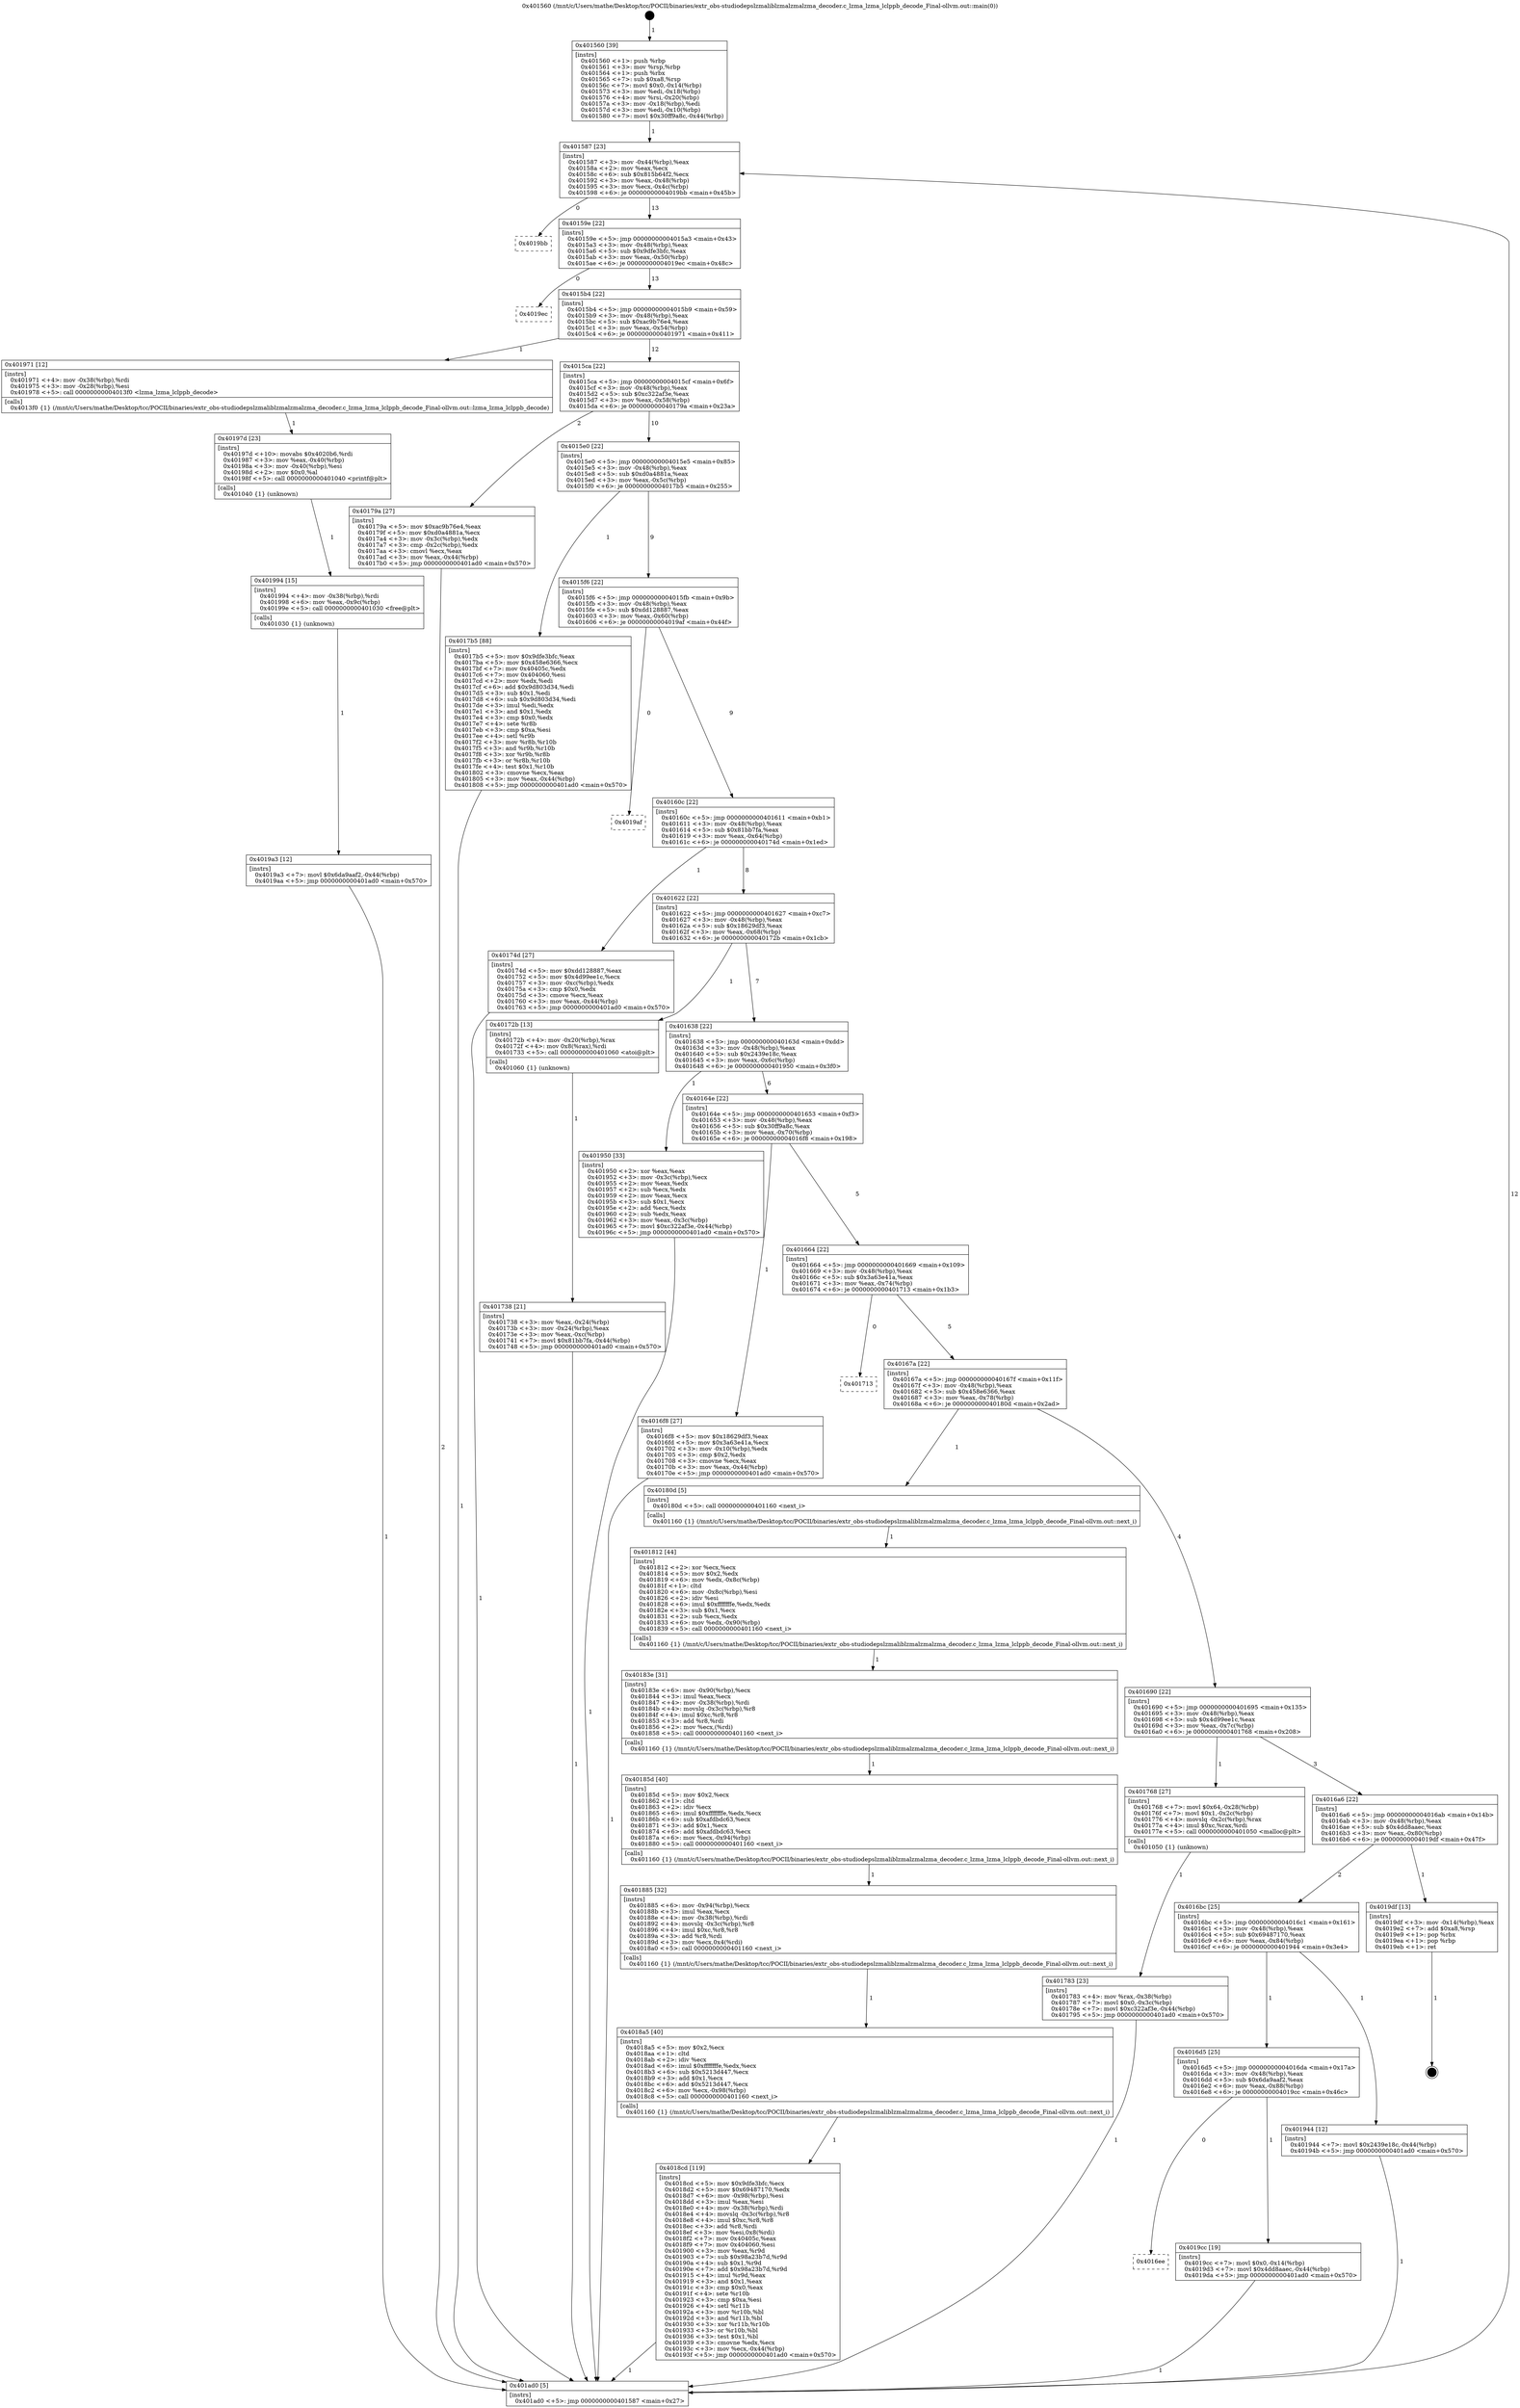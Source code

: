 digraph "0x401560" {
  label = "0x401560 (/mnt/c/Users/mathe/Desktop/tcc/POCII/binaries/extr_obs-studiodepslzmaliblzmalzmalzma_decoder.c_lzma_lzma_lclppb_decode_Final-ollvm.out::main(0))"
  labelloc = "t"
  node[shape=record]

  Entry [label="",width=0.3,height=0.3,shape=circle,fillcolor=black,style=filled]
  "0x401587" [label="{
     0x401587 [23]\l
     | [instrs]\l
     &nbsp;&nbsp;0x401587 \<+3\>: mov -0x44(%rbp),%eax\l
     &nbsp;&nbsp;0x40158a \<+2\>: mov %eax,%ecx\l
     &nbsp;&nbsp;0x40158c \<+6\>: sub $0x815b64f2,%ecx\l
     &nbsp;&nbsp;0x401592 \<+3\>: mov %eax,-0x48(%rbp)\l
     &nbsp;&nbsp;0x401595 \<+3\>: mov %ecx,-0x4c(%rbp)\l
     &nbsp;&nbsp;0x401598 \<+6\>: je 00000000004019bb \<main+0x45b\>\l
  }"]
  "0x4019bb" [label="{
     0x4019bb\l
  }", style=dashed]
  "0x40159e" [label="{
     0x40159e [22]\l
     | [instrs]\l
     &nbsp;&nbsp;0x40159e \<+5\>: jmp 00000000004015a3 \<main+0x43\>\l
     &nbsp;&nbsp;0x4015a3 \<+3\>: mov -0x48(%rbp),%eax\l
     &nbsp;&nbsp;0x4015a6 \<+5\>: sub $0x9dfe3bfc,%eax\l
     &nbsp;&nbsp;0x4015ab \<+3\>: mov %eax,-0x50(%rbp)\l
     &nbsp;&nbsp;0x4015ae \<+6\>: je 00000000004019ec \<main+0x48c\>\l
  }"]
  Exit [label="",width=0.3,height=0.3,shape=circle,fillcolor=black,style=filled,peripheries=2]
  "0x4019ec" [label="{
     0x4019ec\l
  }", style=dashed]
  "0x4015b4" [label="{
     0x4015b4 [22]\l
     | [instrs]\l
     &nbsp;&nbsp;0x4015b4 \<+5\>: jmp 00000000004015b9 \<main+0x59\>\l
     &nbsp;&nbsp;0x4015b9 \<+3\>: mov -0x48(%rbp),%eax\l
     &nbsp;&nbsp;0x4015bc \<+5\>: sub $0xac9b76e4,%eax\l
     &nbsp;&nbsp;0x4015c1 \<+3\>: mov %eax,-0x54(%rbp)\l
     &nbsp;&nbsp;0x4015c4 \<+6\>: je 0000000000401971 \<main+0x411\>\l
  }"]
  "0x4016ee" [label="{
     0x4016ee\l
  }", style=dashed]
  "0x401971" [label="{
     0x401971 [12]\l
     | [instrs]\l
     &nbsp;&nbsp;0x401971 \<+4\>: mov -0x38(%rbp),%rdi\l
     &nbsp;&nbsp;0x401975 \<+3\>: mov -0x28(%rbp),%esi\l
     &nbsp;&nbsp;0x401978 \<+5\>: call 00000000004013f0 \<lzma_lzma_lclppb_decode\>\l
     | [calls]\l
     &nbsp;&nbsp;0x4013f0 \{1\} (/mnt/c/Users/mathe/Desktop/tcc/POCII/binaries/extr_obs-studiodepslzmaliblzmalzmalzma_decoder.c_lzma_lzma_lclppb_decode_Final-ollvm.out::lzma_lzma_lclppb_decode)\l
  }"]
  "0x4015ca" [label="{
     0x4015ca [22]\l
     | [instrs]\l
     &nbsp;&nbsp;0x4015ca \<+5\>: jmp 00000000004015cf \<main+0x6f\>\l
     &nbsp;&nbsp;0x4015cf \<+3\>: mov -0x48(%rbp),%eax\l
     &nbsp;&nbsp;0x4015d2 \<+5\>: sub $0xc322af3e,%eax\l
     &nbsp;&nbsp;0x4015d7 \<+3\>: mov %eax,-0x58(%rbp)\l
     &nbsp;&nbsp;0x4015da \<+6\>: je 000000000040179a \<main+0x23a\>\l
  }"]
  "0x4019cc" [label="{
     0x4019cc [19]\l
     | [instrs]\l
     &nbsp;&nbsp;0x4019cc \<+7\>: movl $0x0,-0x14(%rbp)\l
     &nbsp;&nbsp;0x4019d3 \<+7\>: movl $0x4dd8aaec,-0x44(%rbp)\l
     &nbsp;&nbsp;0x4019da \<+5\>: jmp 0000000000401ad0 \<main+0x570\>\l
  }"]
  "0x40179a" [label="{
     0x40179a [27]\l
     | [instrs]\l
     &nbsp;&nbsp;0x40179a \<+5\>: mov $0xac9b76e4,%eax\l
     &nbsp;&nbsp;0x40179f \<+5\>: mov $0xd0a4881a,%ecx\l
     &nbsp;&nbsp;0x4017a4 \<+3\>: mov -0x3c(%rbp),%edx\l
     &nbsp;&nbsp;0x4017a7 \<+3\>: cmp -0x2c(%rbp),%edx\l
     &nbsp;&nbsp;0x4017aa \<+3\>: cmovl %ecx,%eax\l
     &nbsp;&nbsp;0x4017ad \<+3\>: mov %eax,-0x44(%rbp)\l
     &nbsp;&nbsp;0x4017b0 \<+5\>: jmp 0000000000401ad0 \<main+0x570\>\l
  }"]
  "0x4015e0" [label="{
     0x4015e0 [22]\l
     | [instrs]\l
     &nbsp;&nbsp;0x4015e0 \<+5\>: jmp 00000000004015e5 \<main+0x85\>\l
     &nbsp;&nbsp;0x4015e5 \<+3\>: mov -0x48(%rbp),%eax\l
     &nbsp;&nbsp;0x4015e8 \<+5\>: sub $0xd0a4881a,%eax\l
     &nbsp;&nbsp;0x4015ed \<+3\>: mov %eax,-0x5c(%rbp)\l
     &nbsp;&nbsp;0x4015f0 \<+6\>: je 00000000004017b5 \<main+0x255\>\l
  }"]
  "0x4019a3" [label="{
     0x4019a3 [12]\l
     | [instrs]\l
     &nbsp;&nbsp;0x4019a3 \<+7\>: movl $0x6da9aaf2,-0x44(%rbp)\l
     &nbsp;&nbsp;0x4019aa \<+5\>: jmp 0000000000401ad0 \<main+0x570\>\l
  }"]
  "0x4017b5" [label="{
     0x4017b5 [88]\l
     | [instrs]\l
     &nbsp;&nbsp;0x4017b5 \<+5\>: mov $0x9dfe3bfc,%eax\l
     &nbsp;&nbsp;0x4017ba \<+5\>: mov $0x458e6366,%ecx\l
     &nbsp;&nbsp;0x4017bf \<+7\>: mov 0x40405c,%edx\l
     &nbsp;&nbsp;0x4017c6 \<+7\>: mov 0x404060,%esi\l
     &nbsp;&nbsp;0x4017cd \<+2\>: mov %edx,%edi\l
     &nbsp;&nbsp;0x4017cf \<+6\>: add $0x9d803d34,%edi\l
     &nbsp;&nbsp;0x4017d5 \<+3\>: sub $0x1,%edi\l
     &nbsp;&nbsp;0x4017d8 \<+6\>: sub $0x9d803d34,%edi\l
     &nbsp;&nbsp;0x4017de \<+3\>: imul %edi,%edx\l
     &nbsp;&nbsp;0x4017e1 \<+3\>: and $0x1,%edx\l
     &nbsp;&nbsp;0x4017e4 \<+3\>: cmp $0x0,%edx\l
     &nbsp;&nbsp;0x4017e7 \<+4\>: sete %r8b\l
     &nbsp;&nbsp;0x4017eb \<+3\>: cmp $0xa,%esi\l
     &nbsp;&nbsp;0x4017ee \<+4\>: setl %r9b\l
     &nbsp;&nbsp;0x4017f2 \<+3\>: mov %r8b,%r10b\l
     &nbsp;&nbsp;0x4017f5 \<+3\>: and %r9b,%r10b\l
     &nbsp;&nbsp;0x4017f8 \<+3\>: xor %r9b,%r8b\l
     &nbsp;&nbsp;0x4017fb \<+3\>: or %r8b,%r10b\l
     &nbsp;&nbsp;0x4017fe \<+4\>: test $0x1,%r10b\l
     &nbsp;&nbsp;0x401802 \<+3\>: cmovne %ecx,%eax\l
     &nbsp;&nbsp;0x401805 \<+3\>: mov %eax,-0x44(%rbp)\l
     &nbsp;&nbsp;0x401808 \<+5\>: jmp 0000000000401ad0 \<main+0x570\>\l
  }"]
  "0x4015f6" [label="{
     0x4015f6 [22]\l
     | [instrs]\l
     &nbsp;&nbsp;0x4015f6 \<+5\>: jmp 00000000004015fb \<main+0x9b\>\l
     &nbsp;&nbsp;0x4015fb \<+3\>: mov -0x48(%rbp),%eax\l
     &nbsp;&nbsp;0x4015fe \<+5\>: sub $0xdd128887,%eax\l
     &nbsp;&nbsp;0x401603 \<+3\>: mov %eax,-0x60(%rbp)\l
     &nbsp;&nbsp;0x401606 \<+6\>: je 00000000004019af \<main+0x44f\>\l
  }"]
  "0x401994" [label="{
     0x401994 [15]\l
     | [instrs]\l
     &nbsp;&nbsp;0x401994 \<+4\>: mov -0x38(%rbp),%rdi\l
     &nbsp;&nbsp;0x401998 \<+6\>: mov %eax,-0x9c(%rbp)\l
     &nbsp;&nbsp;0x40199e \<+5\>: call 0000000000401030 \<free@plt\>\l
     | [calls]\l
     &nbsp;&nbsp;0x401030 \{1\} (unknown)\l
  }"]
  "0x4019af" [label="{
     0x4019af\l
  }", style=dashed]
  "0x40160c" [label="{
     0x40160c [22]\l
     | [instrs]\l
     &nbsp;&nbsp;0x40160c \<+5\>: jmp 0000000000401611 \<main+0xb1\>\l
     &nbsp;&nbsp;0x401611 \<+3\>: mov -0x48(%rbp),%eax\l
     &nbsp;&nbsp;0x401614 \<+5\>: sub $0x81bb7fa,%eax\l
     &nbsp;&nbsp;0x401619 \<+3\>: mov %eax,-0x64(%rbp)\l
     &nbsp;&nbsp;0x40161c \<+6\>: je 000000000040174d \<main+0x1ed\>\l
  }"]
  "0x40197d" [label="{
     0x40197d [23]\l
     | [instrs]\l
     &nbsp;&nbsp;0x40197d \<+10\>: movabs $0x4020b6,%rdi\l
     &nbsp;&nbsp;0x401987 \<+3\>: mov %eax,-0x40(%rbp)\l
     &nbsp;&nbsp;0x40198a \<+3\>: mov -0x40(%rbp),%esi\l
     &nbsp;&nbsp;0x40198d \<+2\>: mov $0x0,%al\l
     &nbsp;&nbsp;0x40198f \<+5\>: call 0000000000401040 \<printf@plt\>\l
     | [calls]\l
     &nbsp;&nbsp;0x401040 \{1\} (unknown)\l
  }"]
  "0x40174d" [label="{
     0x40174d [27]\l
     | [instrs]\l
     &nbsp;&nbsp;0x40174d \<+5\>: mov $0xdd128887,%eax\l
     &nbsp;&nbsp;0x401752 \<+5\>: mov $0x4d99ee1c,%ecx\l
     &nbsp;&nbsp;0x401757 \<+3\>: mov -0xc(%rbp),%edx\l
     &nbsp;&nbsp;0x40175a \<+3\>: cmp $0x0,%edx\l
     &nbsp;&nbsp;0x40175d \<+3\>: cmove %ecx,%eax\l
     &nbsp;&nbsp;0x401760 \<+3\>: mov %eax,-0x44(%rbp)\l
     &nbsp;&nbsp;0x401763 \<+5\>: jmp 0000000000401ad0 \<main+0x570\>\l
  }"]
  "0x401622" [label="{
     0x401622 [22]\l
     | [instrs]\l
     &nbsp;&nbsp;0x401622 \<+5\>: jmp 0000000000401627 \<main+0xc7\>\l
     &nbsp;&nbsp;0x401627 \<+3\>: mov -0x48(%rbp),%eax\l
     &nbsp;&nbsp;0x40162a \<+5\>: sub $0x18629df3,%eax\l
     &nbsp;&nbsp;0x40162f \<+3\>: mov %eax,-0x68(%rbp)\l
     &nbsp;&nbsp;0x401632 \<+6\>: je 000000000040172b \<main+0x1cb\>\l
  }"]
  "0x4016d5" [label="{
     0x4016d5 [25]\l
     | [instrs]\l
     &nbsp;&nbsp;0x4016d5 \<+5\>: jmp 00000000004016da \<main+0x17a\>\l
     &nbsp;&nbsp;0x4016da \<+3\>: mov -0x48(%rbp),%eax\l
     &nbsp;&nbsp;0x4016dd \<+5\>: sub $0x6da9aaf2,%eax\l
     &nbsp;&nbsp;0x4016e2 \<+6\>: mov %eax,-0x88(%rbp)\l
     &nbsp;&nbsp;0x4016e8 \<+6\>: je 00000000004019cc \<main+0x46c\>\l
  }"]
  "0x40172b" [label="{
     0x40172b [13]\l
     | [instrs]\l
     &nbsp;&nbsp;0x40172b \<+4\>: mov -0x20(%rbp),%rax\l
     &nbsp;&nbsp;0x40172f \<+4\>: mov 0x8(%rax),%rdi\l
     &nbsp;&nbsp;0x401733 \<+5\>: call 0000000000401060 \<atoi@plt\>\l
     | [calls]\l
     &nbsp;&nbsp;0x401060 \{1\} (unknown)\l
  }"]
  "0x401638" [label="{
     0x401638 [22]\l
     | [instrs]\l
     &nbsp;&nbsp;0x401638 \<+5\>: jmp 000000000040163d \<main+0xdd\>\l
     &nbsp;&nbsp;0x40163d \<+3\>: mov -0x48(%rbp),%eax\l
     &nbsp;&nbsp;0x401640 \<+5\>: sub $0x2439e18c,%eax\l
     &nbsp;&nbsp;0x401645 \<+3\>: mov %eax,-0x6c(%rbp)\l
     &nbsp;&nbsp;0x401648 \<+6\>: je 0000000000401950 \<main+0x3f0\>\l
  }"]
  "0x401944" [label="{
     0x401944 [12]\l
     | [instrs]\l
     &nbsp;&nbsp;0x401944 \<+7\>: movl $0x2439e18c,-0x44(%rbp)\l
     &nbsp;&nbsp;0x40194b \<+5\>: jmp 0000000000401ad0 \<main+0x570\>\l
  }"]
  "0x401950" [label="{
     0x401950 [33]\l
     | [instrs]\l
     &nbsp;&nbsp;0x401950 \<+2\>: xor %eax,%eax\l
     &nbsp;&nbsp;0x401952 \<+3\>: mov -0x3c(%rbp),%ecx\l
     &nbsp;&nbsp;0x401955 \<+2\>: mov %eax,%edx\l
     &nbsp;&nbsp;0x401957 \<+2\>: sub %ecx,%edx\l
     &nbsp;&nbsp;0x401959 \<+2\>: mov %eax,%ecx\l
     &nbsp;&nbsp;0x40195b \<+3\>: sub $0x1,%ecx\l
     &nbsp;&nbsp;0x40195e \<+2\>: add %ecx,%edx\l
     &nbsp;&nbsp;0x401960 \<+2\>: sub %edx,%eax\l
     &nbsp;&nbsp;0x401962 \<+3\>: mov %eax,-0x3c(%rbp)\l
     &nbsp;&nbsp;0x401965 \<+7\>: movl $0xc322af3e,-0x44(%rbp)\l
     &nbsp;&nbsp;0x40196c \<+5\>: jmp 0000000000401ad0 \<main+0x570\>\l
  }"]
  "0x40164e" [label="{
     0x40164e [22]\l
     | [instrs]\l
     &nbsp;&nbsp;0x40164e \<+5\>: jmp 0000000000401653 \<main+0xf3\>\l
     &nbsp;&nbsp;0x401653 \<+3\>: mov -0x48(%rbp),%eax\l
     &nbsp;&nbsp;0x401656 \<+5\>: sub $0x30ff9a8c,%eax\l
     &nbsp;&nbsp;0x40165b \<+3\>: mov %eax,-0x70(%rbp)\l
     &nbsp;&nbsp;0x40165e \<+6\>: je 00000000004016f8 \<main+0x198\>\l
  }"]
  "0x4016bc" [label="{
     0x4016bc [25]\l
     | [instrs]\l
     &nbsp;&nbsp;0x4016bc \<+5\>: jmp 00000000004016c1 \<main+0x161\>\l
     &nbsp;&nbsp;0x4016c1 \<+3\>: mov -0x48(%rbp),%eax\l
     &nbsp;&nbsp;0x4016c4 \<+5\>: sub $0x69487170,%eax\l
     &nbsp;&nbsp;0x4016c9 \<+6\>: mov %eax,-0x84(%rbp)\l
     &nbsp;&nbsp;0x4016cf \<+6\>: je 0000000000401944 \<main+0x3e4\>\l
  }"]
  "0x4016f8" [label="{
     0x4016f8 [27]\l
     | [instrs]\l
     &nbsp;&nbsp;0x4016f8 \<+5\>: mov $0x18629df3,%eax\l
     &nbsp;&nbsp;0x4016fd \<+5\>: mov $0x3a63e41a,%ecx\l
     &nbsp;&nbsp;0x401702 \<+3\>: mov -0x10(%rbp),%edx\l
     &nbsp;&nbsp;0x401705 \<+3\>: cmp $0x2,%edx\l
     &nbsp;&nbsp;0x401708 \<+3\>: cmovne %ecx,%eax\l
     &nbsp;&nbsp;0x40170b \<+3\>: mov %eax,-0x44(%rbp)\l
     &nbsp;&nbsp;0x40170e \<+5\>: jmp 0000000000401ad0 \<main+0x570\>\l
  }"]
  "0x401664" [label="{
     0x401664 [22]\l
     | [instrs]\l
     &nbsp;&nbsp;0x401664 \<+5\>: jmp 0000000000401669 \<main+0x109\>\l
     &nbsp;&nbsp;0x401669 \<+3\>: mov -0x48(%rbp),%eax\l
     &nbsp;&nbsp;0x40166c \<+5\>: sub $0x3a63e41a,%eax\l
     &nbsp;&nbsp;0x401671 \<+3\>: mov %eax,-0x74(%rbp)\l
     &nbsp;&nbsp;0x401674 \<+6\>: je 0000000000401713 \<main+0x1b3\>\l
  }"]
  "0x401ad0" [label="{
     0x401ad0 [5]\l
     | [instrs]\l
     &nbsp;&nbsp;0x401ad0 \<+5\>: jmp 0000000000401587 \<main+0x27\>\l
  }"]
  "0x401560" [label="{
     0x401560 [39]\l
     | [instrs]\l
     &nbsp;&nbsp;0x401560 \<+1\>: push %rbp\l
     &nbsp;&nbsp;0x401561 \<+3\>: mov %rsp,%rbp\l
     &nbsp;&nbsp;0x401564 \<+1\>: push %rbx\l
     &nbsp;&nbsp;0x401565 \<+7\>: sub $0xa8,%rsp\l
     &nbsp;&nbsp;0x40156c \<+7\>: movl $0x0,-0x14(%rbp)\l
     &nbsp;&nbsp;0x401573 \<+3\>: mov %edi,-0x18(%rbp)\l
     &nbsp;&nbsp;0x401576 \<+4\>: mov %rsi,-0x20(%rbp)\l
     &nbsp;&nbsp;0x40157a \<+3\>: mov -0x18(%rbp),%edi\l
     &nbsp;&nbsp;0x40157d \<+3\>: mov %edi,-0x10(%rbp)\l
     &nbsp;&nbsp;0x401580 \<+7\>: movl $0x30ff9a8c,-0x44(%rbp)\l
  }"]
  "0x401738" [label="{
     0x401738 [21]\l
     | [instrs]\l
     &nbsp;&nbsp;0x401738 \<+3\>: mov %eax,-0x24(%rbp)\l
     &nbsp;&nbsp;0x40173b \<+3\>: mov -0x24(%rbp),%eax\l
     &nbsp;&nbsp;0x40173e \<+3\>: mov %eax,-0xc(%rbp)\l
     &nbsp;&nbsp;0x401741 \<+7\>: movl $0x81bb7fa,-0x44(%rbp)\l
     &nbsp;&nbsp;0x401748 \<+5\>: jmp 0000000000401ad0 \<main+0x570\>\l
  }"]
  "0x4019df" [label="{
     0x4019df [13]\l
     | [instrs]\l
     &nbsp;&nbsp;0x4019df \<+3\>: mov -0x14(%rbp),%eax\l
     &nbsp;&nbsp;0x4019e2 \<+7\>: add $0xa8,%rsp\l
     &nbsp;&nbsp;0x4019e9 \<+1\>: pop %rbx\l
     &nbsp;&nbsp;0x4019ea \<+1\>: pop %rbp\l
     &nbsp;&nbsp;0x4019eb \<+1\>: ret\l
  }"]
  "0x401713" [label="{
     0x401713\l
  }", style=dashed]
  "0x40167a" [label="{
     0x40167a [22]\l
     | [instrs]\l
     &nbsp;&nbsp;0x40167a \<+5\>: jmp 000000000040167f \<main+0x11f\>\l
     &nbsp;&nbsp;0x40167f \<+3\>: mov -0x48(%rbp),%eax\l
     &nbsp;&nbsp;0x401682 \<+5\>: sub $0x458e6366,%eax\l
     &nbsp;&nbsp;0x401687 \<+3\>: mov %eax,-0x78(%rbp)\l
     &nbsp;&nbsp;0x40168a \<+6\>: je 000000000040180d \<main+0x2ad\>\l
  }"]
  "0x4018cd" [label="{
     0x4018cd [119]\l
     | [instrs]\l
     &nbsp;&nbsp;0x4018cd \<+5\>: mov $0x9dfe3bfc,%ecx\l
     &nbsp;&nbsp;0x4018d2 \<+5\>: mov $0x69487170,%edx\l
     &nbsp;&nbsp;0x4018d7 \<+6\>: mov -0x98(%rbp),%esi\l
     &nbsp;&nbsp;0x4018dd \<+3\>: imul %eax,%esi\l
     &nbsp;&nbsp;0x4018e0 \<+4\>: mov -0x38(%rbp),%rdi\l
     &nbsp;&nbsp;0x4018e4 \<+4\>: movslq -0x3c(%rbp),%r8\l
     &nbsp;&nbsp;0x4018e8 \<+4\>: imul $0xc,%r8,%r8\l
     &nbsp;&nbsp;0x4018ec \<+3\>: add %r8,%rdi\l
     &nbsp;&nbsp;0x4018ef \<+3\>: mov %esi,0x8(%rdi)\l
     &nbsp;&nbsp;0x4018f2 \<+7\>: mov 0x40405c,%eax\l
     &nbsp;&nbsp;0x4018f9 \<+7\>: mov 0x404060,%esi\l
     &nbsp;&nbsp;0x401900 \<+3\>: mov %eax,%r9d\l
     &nbsp;&nbsp;0x401903 \<+7\>: sub $0x98a23b7d,%r9d\l
     &nbsp;&nbsp;0x40190a \<+4\>: sub $0x1,%r9d\l
     &nbsp;&nbsp;0x40190e \<+7\>: add $0x98a23b7d,%r9d\l
     &nbsp;&nbsp;0x401915 \<+4\>: imul %r9d,%eax\l
     &nbsp;&nbsp;0x401919 \<+3\>: and $0x1,%eax\l
     &nbsp;&nbsp;0x40191c \<+3\>: cmp $0x0,%eax\l
     &nbsp;&nbsp;0x40191f \<+4\>: sete %r10b\l
     &nbsp;&nbsp;0x401923 \<+3\>: cmp $0xa,%esi\l
     &nbsp;&nbsp;0x401926 \<+4\>: setl %r11b\l
     &nbsp;&nbsp;0x40192a \<+3\>: mov %r10b,%bl\l
     &nbsp;&nbsp;0x40192d \<+3\>: and %r11b,%bl\l
     &nbsp;&nbsp;0x401930 \<+3\>: xor %r11b,%r10b\l
     &nbsp;&nbsp;0x401933 \<+3\>: or %r10b,%bl\l
     &nbsp;&nbsp;0x401936 \<+3\>: test $0x1,%bl\l
     &nbsp;&nbsp;0x401939 \<+3\>: cmovne %edx,%ecx\l
     &nbsp;&nbsp;0x40193c \<+3\>: mov %ecx,-0x44(%rbp)\l
     &nbsp;&nbsp;0x40193f \<+5\>: jmp 0000000000401ad0 \<main+0x570\>\l
  }"]
  "0x40180d" [label="{
     0x40180d [5]\l
     | [instrs]\l
     &nbsp;&nbsp;0x40180d \<+5\>: call 0000000000401160 \<next_i\>\l
     | [calls]\l
     &nbsp;&nbsp;0x401160 \{1\} (/mnt/c/Users/mathe/Desktop/tcc/POCII/binaries/extr_obs-studiodepslzmaliblzmalzmalzma_decoder.c_lzma_lzma_lclppb_decode_Final-ollvm.out::next_i)\l
  }"]
  "0x401690" [label="{
     0x401690 [22]\l
     | [instrs]\l
     &nbsp;&nbsp;0x401690 \<+5\>: jmp 0000000000401695 \<main+0x135\>\l
     &nbsp;&nbsp;0x401695 \<+3\>: mov -0x48(%rbp),%eax\l
     &nbsp;&nbsp;0x401698 \<+5\>: sub $0x4d99ee1c,%eax\l
     &nbsp;&nbsp;0x40169d \<+3\>: mov %eax,-0x7c(%rbp)\l
     &nbsp;&nbsp;0x4016a0 \<+6\>: je 0000000000401768 \<main+0x208\>\l
  }"]
  "0x4018a5" [label="{
     0x4018a5 [40]\l
     | [instrs]\l
     &nbsp;&nbsp;0x4018a5 \<+5\>: mov $0x2,%ecx\l
     &nbsp;&nbsp;0x4018aa \<+1\>: cltd\l
     &nbsp;&nbsp;0x4018ab \<+2\>: idiv %ecx\l
     &nbsp;&nbsp;0x4018ad \<+6\>: imul $0xfffffffe,%edx,%ecx\l
     &nbsp;&nbsp;0x4018b3 \<+6\>: sub $0x5213d447,%ecx\l
     &nbsp;&nbsp;0x4018b9 \<+3\>: add $0x1,%ecx\l
     &nbsp;&nbsp;0x4018bc \<+6\>: add $0x5213d447,%ecx\l
     &nbsp;&nbsp;0x4018c2 \<+6\>: mov %ecx,-0x98(%rbp)\l
     &nbsp;&nbsp;0x4018c8 \<+5\>: call 0000000000401160 \<next_i\>\l
     | [calls]\l
     &nbsp;&nbsp;0x401160 \{1\} (/mnt/c/Users/mathe/Desktop/tcc/POCII/binaries/extr_obs-studiodepslzmaliblzmalzmalzma_decoder.c_lzma_lzma_lclppb_decode_Final-ollvm.out::next_i)\l
  }"]
  "0x401768" [label="{
     0x401768 [27]\l
     | [instrs]\l
     &nbsp;&nbsp;0x401768 \<+7\>: movl $0x64,-0x28(%rbp)\l
     &nbsp;&nbsp;0x40176f \<+7\>: movl $0x1,-0x2c(%rbp)\l
     &nbsp;&nbsp;0x401776 \<+4\>: movslq -0x2c(%rbp),%rax\l
     &nbsp;&nbsp;0x40177a \<+4\>: imul $0xc,%rax,%rdi\l
     &nbsp;&nbsp;0x40177e \<+5\>: call 0000000000401050 \<malloc@plt\>\l
     | [calls]\l
     &nbsp;&nbsp;0x401050 \{1\} (unknown)\l
  }"]
  "0x4016a6" [label="{
     0x4016a6 [22]\l
     | [instrs]\l
     &nbsp;&nbsp;0x4016a6 \<+5\>: jmp 00000000004016ab \<main+0x14b\>\l
     &nbsp;&nbsp;0x4016ab \<+3\>: mov -0x48(%rbp),%eax\l
     &nbsp;&nbsp;0x4016ae \<+5\>: sub $0x4dd8aaec,%eax\l
     &nbsp;&nbsp;0x4016b3 \<+3\>: mov %eax,-0x80(%rbp)\l
     &nbsp;&nbsp;0x4016b6 \<+6\>: je 00000000004019df \<main+0x47f\>\l
  }"]
  "0x401783" [label="{
     0x401783 [23]\l
     | [instrs]\l
     &nbsp;&nbsp;0x401783 \<+4\>: mov %rax,-0x38(%rbp)\l
     &nbsp;&nbsp;0x401787 \<+7\>: movl $0x0,-0x3c(%rbp)\l
     &nbsp;&nbsp;0x40178e \<+7\>: movl $0xc322af3e,-0x44(%rbp)\l
     &nbsp;&nbsp;0x401795 \<+5\>: jmp 0000000000401ad0 \<main+0x570\>\l
  }"]
  "0x401812" [label="{
     0x401812 [44]\l
     | [instrs]\l
     &nbsp;&nbsp;0x401812 \<+2\>: xor %ecx,%ecx\l
     &nbsp;&nbsp;0x401814 \<+5\>: mov $0x2,%edx\l
     &nbsp;&nbsp;0x401819 \<+6\>: mov %edx,-0x8c(%rbp)\l
     &nbsp;&nbsp;0x40181f \<+1\>: cltd\l
     &nbsp;&nbsp;0x401820 \<+6\>: mov -0x8c(%rbp),%esi\l
     &nbsp;&nbsp;0x401826 \<+2\>: idiv %esi\l
     &nbsp;&nbsp;0x401828 \<+6\>: imul $0xfffffffe,%edx,%edx\l
     &nbsp;&nbsp;0x40182e \<+3\>: sub $0x1,%ecx\l
     &nbsp;&nbsp;0x401831 \<+2\>: sub %ecx,%edx\l
     &nbsp;&nbsp;0x401833 \<+6\>: mov %edx,-0x90(%rbp)\l
     &nbsp;&nbsp;0x401839 \<+5\>: call 0000000000401160 \<next_i\>\l
     | [calls]\l
     &nbsp;&nbsp;0x401160 \{1\} (/mnt/c/Users/mathe/Desktop/tcc/POCII/binaries/extr_obs-studiodepslzmaliblzmalzmalzma_decoder.c_lzma_lzma_lclppb_decode_Final-ollvm.out::next_i)\l
  }"]
  "0x40183e" [label="{
     0x40183e [31]\l
     | [instrs]\l
     &nbsp;&nbsp;0x40183e \<+6\>: mov -0x90(%rbp),%ecx\l
     &nbsp;&nbsp;0x401844 \<+3\>: imul %eax,%ecx\l
     &nbsp;&nbsp;0x401847 \<+4\>: mov -0x38(%rbp),%rdi\l
     &nbsp;&nbsp;0x40184b \<+4\>: movslq -0x3c(%rbp),%r8\l
     &nbsp;&nbsp;0x40184f \<+4\>: imul $0xc,%r8,%r8\l
     &nbsp;&nbsp;0x401853 \<+3\>: add %r8,%rdi\l
     &nbsp;&nbsp;0x401856 \<+2\>: mov %ecx,(%rdi)\l
     &nbsp;&nbsp;0x401858 \<+5\>: call 0000000000401160 \<next_i\>\l
     | [calls]\l
     &nbsp;&nbsp;0x401160 \{1\} (/mnt/c/Users/mathe/Desktop/tcc/POCII/binaries/extr_obs-studiodepslzmaliblzmalzmalzma_decoder.c_lzma_lzma_lclppb_decode_Final-ollvm.out::next_i)\l
  }"]
  "0x40185d" [label="{
     0x40185d [40]\l
     | [instrs]\l
     &nbsp;&nbsp;0x40185d \<+5\>: mov $0x2,%ecx\l
     &nbsp;&nbsp;0x401862 \<+1\>: cltd\l
     &nbsp;&nbsp;0x401863 \<+2\>: idiv %ecx\l
     &nbsp;&nbsp;0x401865 \<+6\>: imul $0xfffffffe,%edx,%ecx\l
     &nbsp;&nbsp;0x40186b \<+6\>: sub $0xafdbdc63,%ecx\l
     &nbsp;&nbsp;0x401871 \<+3\>: add $0x1,%ecx\l
     &nbsp;&nbsp;0x401874 \<+6\>: add $0xafdbdc63,%ecx\l
     &nbsp;&nbsp;0x40187a \<+6\>: mov %ecx,-0x94(%rbp)\l
     &nbsp;&nbsp;0x401880 \<+5\>: call 0000000000401160 \<next_i\>\l
     | [calls]\l
     &nbsp;&nbsp;0x401160 \{1\} (/mnt/c/Users/mathe/Desktop/tcc/POCII/binaries/extr_obs-studiodepslzmaliblzmalzmalzma_decoder.c_lzma_lzma_lclppb_decode_Final-ollvm.out::next_i)\l
  }"]
  "0x401885" [label="{
     0x401885 [32]\l
     | [instrs]\l
     &nbsp;&nbsp;0x401885 \<+6\>: mov -0x94(%rbp),%ecx\l
     &nbsp;&nbsp;0x40188b \<+3\>: imul %eax,%ecx\l
     &nbsp;&nbsp;0x40188e \<+4\>: mov -0x38(%rbp),%rdi\l
     &nbsp;&nbsp;0x401892 \<+4\>: movslq -0x3c(%rbp),%r8\l
     &nbsp;&nbsp;0x401896 \<+4\>: imul $0xc,%r8,%r8\l
     &nbsp;&nbsp;0x40189a \<+3\>: add %r8,%rdi\l
     &nbsp;&nbsp;0x40189d \<+3\>: mov %ecx,0x4(%rdi)\l
     &nbsp;&nbsp;0x4018a0 \<+5\>: call 0000000000401160 \<next_i\>\l
     | [calls]\l
     &nbsp;&nbsp;0x401160 \{1\} (/mnt/c/Users/mathe/Desktop/tcc/POCII/binaries/extr_obs-studiodepslzmaliblzmalzmalzma_decoder.c_lzma_lzma_lclppb_decode_Final-ollvm.out::next_i)\l
  }"]
  Entry -> "0x401560" [label=" 1"]
  "0x401587" -> "0x4019bb" [label=" 0"]
  "0x401587" -> "0x40159e" [label=" 13"]
  "0x4019df" -> Exit [label=" 1"]
  "0x40159e" -> "0x4019ec" [label=" 0"]
  "0x40159e" -> "0x4015b4" [label=" 13"]
  "0x4019cc" -> "0x401ad0" [label=" 1"]
  "0x4015b4" -> "0x401971" [label=" 1"]
  "0x4015b4" -> "0x4015ca" [label=" 12"]
  "0x4016d5" -> "0x4016ee" [label=" 0"]
  "0x4015ca" -> "0x40179a" [label=" 2"]
  "0x4015ca" -> "0x4015e0" [label=" 10"]
  "0x4016d5" -> "0x4019cc" [label=" 1"]
  "0x4015e0" -> "0x4017b5" [label=" 1"]
  "0x4015e0" -> "0x4015f6" [label=" 9"]
  "0x4019a3" -> "0x401ad0" [label=" 1"]
  "0x4015f6" -> "0x4019af" [label=" 0"]
  "0x4015f6" -> "0x40160c" [label=" 9"]
  "0x401994" -> "0x4019a3" [label=" 1"]
  "0x40160c" -> "0x40174d" [label=" 1"]
  "0x40160c" -> "0x401622" [label=" 8"]
  "0x40197d" -> "0x401994" [label=" 1"]
  "0x401622" -> "0x40172b" [label=" 1"]
  "0x401622" -> "0x401638" [label=" 7"]
  "0x401971" -> "0x40197d" [label=" 1"]
  "0x401638" -> "0x401950" [label=" 1"]
  "0x401638" -> "0x40164e" [label=" 6"]
  "0x401950" -> "0x401ad0" [label=" 1"]
  "0x40164e" -> "0x4016f8" [label=" 1"]
  "0x40164e" -> "0x401664" [label=" 5"]
  "0x4016f8" -> "0x401ad0" [label=" 1"]
  "0x401560" -> "0x401587" [label=" 1"]
  "0x401ad0" -> "0x401587" [label=" 12"]
  "0x40172b" -> "0x401738" [label=" 1"]
  "0x401738" -> "0x401ad0" [label=" 1"]
  "0x40174d" -> "0x401ad0" [label=" 1"]
  "0x4016bc" -> "0x4016d5" [label=" 1"]
  "0x401664" -> "0x401713" [label=" 0"]
  "0x401664" -> "0x40167a" [label=" 5"]
  "0x4016bc" -> "0x401944" [label=" 1"]
  "0x40167a" -> "0x40180d" [label=" 1"]
  "0x40167a" -> "0x401690" [label=" 4"]
  "0x4016a6" -> "0x4016bc" [label=" 2"]
  "0x401690" -> "0x401768" [label=" 1"]
  "0x401690" -> "0x4016a6" [label=" 3"]
  "0x401768" -> "0x401783" [label=" 1"]
  "0x401783" -> "0x401ad0" [label=" 1"]
  "0x40179a" -> "0x401ad0" [label=" 2"]
  "0x4017b5" -> "0x401ad0" [label=" 1"]
  "0x40180d" -> "0x401812" [label=" 1"]
  "0x401812" -> "0x40183e" [label=" 1"]
  "0x40183e" -> "0x40185d" [label=" 1"]
  "0x40185d" -> "0x401885" [label=" 1"]
  "0x401885" -> "0x4018a5" [label=" 1"]
  "0x4018a5" -> "0x4018cd" [label=" 1"]
  "0x4018cd" -> "0x401ad0" [label=" 1"]
  "0x401944" -> "0x401ad0" [label=" 1"]
  "0x4016a6" -> "0x4019df" [label=" 1"]
}
